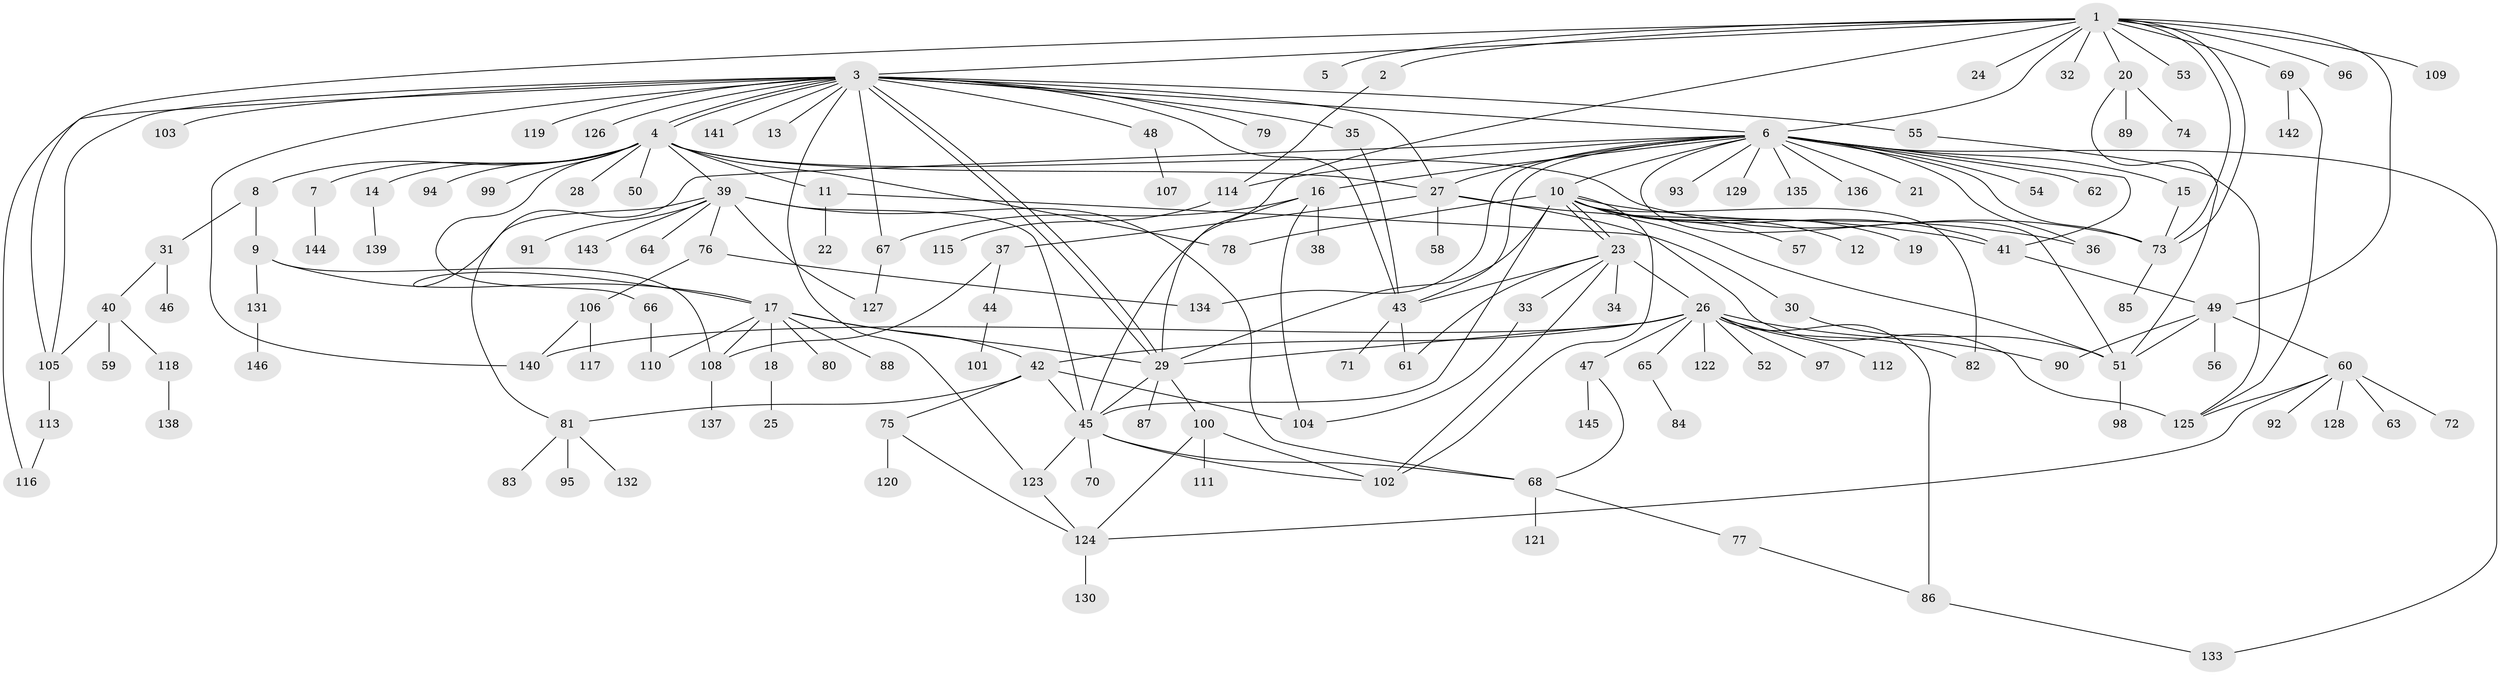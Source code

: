 // Generated by graph-tools (version 1.1) at 2025/47/03/09/25 04:47:32]
// undirected, 146 vertices, 209 edges
graph export_dot {
graph [start="1"]
  node [color=gray90,style=filled];
  1;
  2;
  3;
  4;
  5;
  6;
  7;
  8;
  9;
  10;
  11;
  12;
  13;
  14;
  15;
  16;
  17;
  18;
  19;
  20;
  21;
  22;
  23;
  24;
  25;
  26;
  27;
  28;
  29;
  30;
  31;
  32;
  33;
  34;
  35;
  36;
  37;
  38;
  39;
  40;
  41;
  42;
  43;
  44;
  45;
  46;
  47;
  48;
  49;
  50;
  51;
  52;
  53;
  54;
  55;
  56;
  57;
  58;
  59;
  60;
  61;
  62;
  63;
  64;
  65;
  66;
  67;
  68;
  69;
  70;
  71;
  72;
  73;
  74;
  75;
  76;
  77;
  78;
  79;
  80;
  81;
  82;
  83;
  84;
  85;
  86;
  87;
  88;
  89;
  90;
  91;
  92;
  93;
  94;
  95;
  96;
  97;
  98;
  99;
  100;
  101;
  102;
  103;
  104;
  105;
  106;
  107;
  108;
  109;
  110;
  111;
  112;
  113;
  114;
  115;
  116;
  117;
  118;
  119;
  120;
  121;
  122;
  123;
  124;
  125;
  126;
  127;
  128;
  129;
  130;
  131;
  132;
  133;
  134;
  135;
  136;
  137;
  138;
  139;
  140;
  141;
  142;
  143;
  144;
  145;
  146;
  1 -- 2;
  1 -- 3;
  1 -- 5;
  1 -- 6;
  1 -- 20;
  1 -- 24;
  1 -- 29;
  1 -- 32;
  1 -- 49;
  1 -- 53;
  1 -- 69;
  1 -- 73;
  1 -- 73;
  1 -- 96;
  1 -- 105;
  1 -- 109;
  2 -- 114;
  3 -- 4;
  3 -- 4;
  3 -- 6;
  3 -- 13;
  3 -- 27;
  3 -- 29;
  3 -- 29;
  3 -- 35;
  3 -- 43;
  3 -- 48;
  3 -- 55;
  3 -- 67;
  3 -- 79;
  3 -- 103;
  3 -- 105;
  3 -- 116;
  3 -- 119;
  3 -- 123;
  3 -- 126;
  3 -- 140;
  3 -- 141;
  4 -- 7;
  4 -- 8;
  4 -- 11;
  4 -- 14;
  4 -- 27;
  4 -- 28;
  4 -- 39;
  4 -- 50;
  4 -- 66;
  4 -- 73;
  4 -- 78;
  4 -- 94;
  4 -- 99;
  6 -- 10;
  6 -- 15;
  6 -- 16;
  6 -- 17;
  6 -- 21;
  6 -- 27;
  6 -- 36;
  6 -- 41;
  6 -- 43;
  6 -- 51;
  6 -- 54;
  6 -- 62;
  6 -- 73;
  6 -- 93;
  6 -- 114;
  6 -- 129;
  6 -- 133;
  6 -- 134;
  6 -- 135;
  6 -- 136;
  7 -- 144;
  8 -- 9;
  8 -- 31;
  9 -- 17;
  9 -- 108;
  9 -- 131;
  10 -- 12;
  10 -- 19;
  10 -- 23;
  10 -- 23;
  10 -- 29;
  10 -- 36;
  10 -- 41;
  10 -- 45;
  10 -- 51;
  10 -- 57;
  10 -- 78;
  10 -- 82;
  10 -- 102;
  11 -- 22;
  11 -- 30;
  14 -- 139;
  15 -- 73;
  16 -- 38;
  16 -- 45;
  16 -- 67;
  16 -- 104;
  17 -- 18;
  17 -- 29;
  17 -- 42;
  17 -- 80;
  17 -- 88;
  17 -- 108;
  17 -- 110;
  18 -- 25;
  20 -- 51;
  20 -- 74;
  20 -- 89;
  23 -- 26;
  23 -- 33;
  23 -- 34;
  23 -- 43;
  23 -- 61;
  23 -- 102;
  26 -- 29;
  26 -- 42;
  26 -- 47;
  26 -- 52;
  26 -- 65;
  26 -- 82;
  26 -- 86;
  26 -- 90;
  26 -- 97;
  26 -- 112;
  26 -- 122;
  26 -- 140;
  27 -- 37;
  27 -- 41;
  27 -- 58;
  27 -- 125;
  29 -- 45;
  29 -- 87;
  29 -- 100;
  30 -- 51;
  31 -- 40;
  31 -- 46;
  33 -- 104;
  35 -- 43;
  37 -- 44;
  37 -- 108;
  39 -- 45;
  39 -- 64;
  39 -- 68;
  39 -- 76;
  39 -- 81;
  39 -- 91;
  39 -- 127;
  39 -- 143;
  40 -- 59;
  40 -- 105;
  40 -- 118;
  41 -- 49;
  42 -- 45;
  42 -- 75;
  42 -- 81;
  42 -- 104;
  43 -- 61;
  43 -- 71;
  44 -- 101;
  45 -- 68;
  45 -- 70;
  45 -- 102;
  45 -- 123;
  47 -- 68;
  47 -- 145;
  48 -- 107;
  49 -- 51;
  49 -- 56;
  49 -- 60;
  49 -- 90;
  51 -- 98;
  55 -- 125;
  60 -- 63;
  60 -- 72;
  60 -- 92;
  60 -- 124;
  60 -- 125;
  60 -- 128;
  65 -- 84;
  66 -- 110;
  67 -- 127;
  68 -- 77;
  68 -- 121;
  69 -- 125;
  69 -- 142;
  73 -- 85;
  75 -- 120;
  75 -- 124;
  76 -- 106;
  76 -- 134;
  77 -- 86;
  81 -- 83;
  81 -- 95;
  81 -- 132;
  86 -- 133;
  100 -- 102;
  100 -- 111;
  100 -- 124;
  105 -- 113;
  106 -- 117;
  106 -- 140;
  108 -- 137;
  113 -- 116;
  114 -- 115;
  118 -- 138;
  123 -- 124;
  124 -- 130;
  131 -- 146;
}
